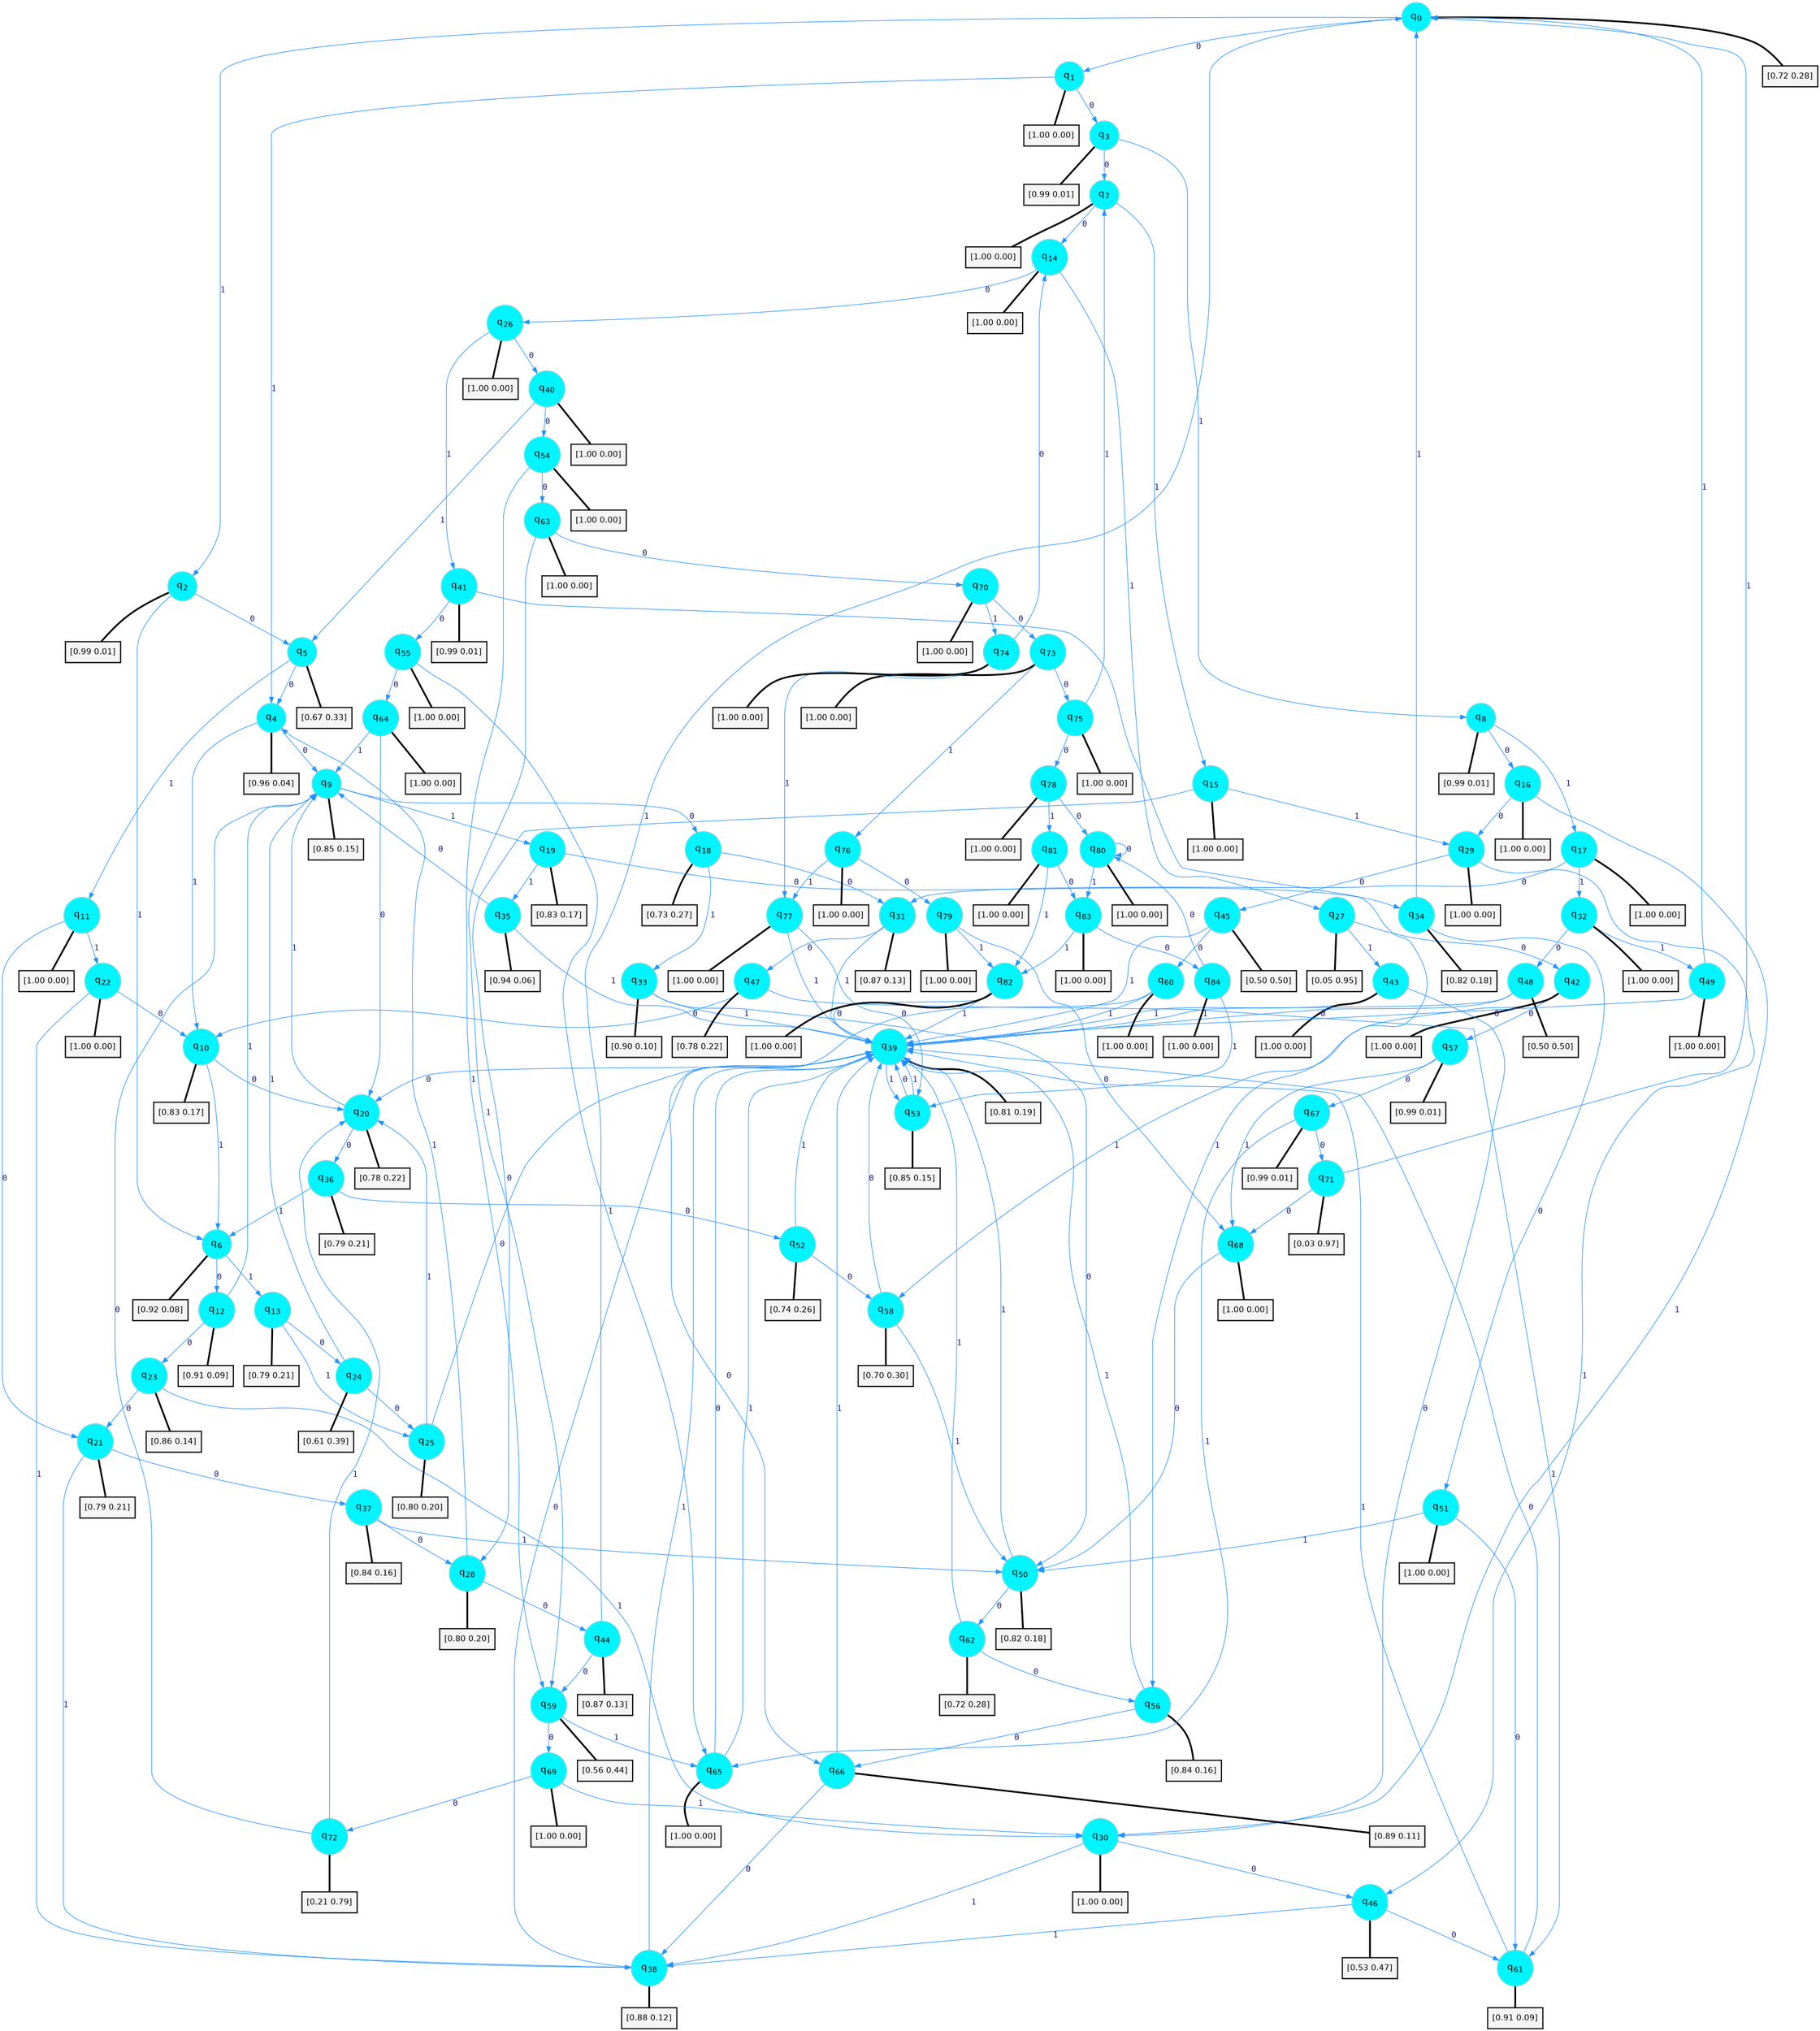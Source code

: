 digraph G {
graph [
bgcolor=transparent, dpi=300, rankdir=TD, size="40,25"];
node [
color=gray, fillcolor=turquoise1, fontcolor=black, fontname=Helvetica, fontsize=16, fontweight=bold, shape=circle, style=filled];
edge [
arrowsize=1, color=dodgerblue1, fontcolor=midnightblue, fontname=courier, fontweight=bold, penwidth=1, style=solid, weight=20];
0[label=<q<SUB>0</SUB>>];
1[label=<q<SUB>1</SUB>>];
2[label=<q<SUB>2</SUB>>];
3[label=<q<SUB>3</SUB>>];
4[label=<q<SUB>4</SUB>>];
5[label=<q<SUB>5</SUB>>];
6[label=<q<SUB>6</SUB>>];
7[label=<q<SUB>7</SUB>>];
8[label=<q<SUB>8</SUB>>];
9[label=<q<SUB>9</SUB>>];
10[label=<q<SUB>10</SUB>>];
11[label=<q<SUB>11</SUB>>];
12[label=<q<SUB>12</SUB>>];
13[label=<q<SUB>13</SUB>>];
14[label=<q<SUB>14</SUB>>];
15[label=<q<SUB>15</SUB>>];
16[label=<q<SUB>16</SUB>>];
17[label=<q<SUB>17</SUB>>];
18[label=<q<SUB>18</SUB>>];
19[label=<q<SUB>19</SUB>>];
20[label=<q<SUB>20</SUB>>];
21[label=<q<SUB>21</SUB>>];
22[label=<q<SUB>22</SUB>>];
23[label=<q<SUB>23</SUB>>];
24[label=<q<SUB>24</SUB>>];
25[label=<q<SUB>25</SUB>>];
26[label=<q<SUB>26</SUB>>];
27[label=<q<SUB>27</SUB>>];
28[label=<q<SUB>28</SUB>>];
29[label=<q<SUB>29</SUB>>];
30[label=<q<SUB>30</SUB>>];
31[label=<q<SUB>31</SUB>>];
32[label=<q<SUB>32</SUB>>];
33[label=<q<SUB>33</SUB>>];
34[label=<q<SUB>34</SUB>>];
35[label=<q<SUB>35</SUB>>];
36[label=<q<SUB>36</SUB>>];
37[label=<q<SUB>37</SUB>>];
38[label=<q<SUB>38</SUB>>];
39[label=<q<SUB>39</SUB>>];
40[label=<q<SUB>40</SUB>>];
41[label=<q<SUB>41</SUB>>];
42[label=<q<SUB>42</SUB>>];
43[label=<q<SUB>43</SUB>>];
44[label=<q<SUB>44</SUB>>];
45[label=<q<SUB>45</SUB>>];
46[label=<q<SUB>46</SUB>>];
47[label=<q<SUB>47</SUB>>];
48[label=<q<SUB>48</SUB>>];
49[label=<q<SUB>49</SUB>>];
50[label=<q<SUB>50</SUB>>];
51[label=<q<SUB>51</SUB>>];
52[label=<q<SUB>52</SUB>>];
53[label=<q<SUB>53</SUB>>];
54[label=<q<SUB>54</SUB>>];
55[label=<q<SUB>55</SUB>>];
56[label=<q<SUB>56</SUB>>];
57[label=<q<SUB>57</SUB>>];
58[label=<q<SUB>58</SUB>>];
59[label=<q<SUB>59</SUB>>];
60[label=<q<SUB>60</SUB>>];
61[label=<q<SUB>61</SUB>>];
62[label=<q<SUB>62</SUB>>];
63[label=<q<SUB>63</SUB>>];
64[label=<q<SUB>64</SUB>>];
65[label=<q<SUB>65</SUB>>];
66[label=<q<SUB>66</SUB>>];
67[label=<q<SUB>67</SUB>>];
68[label=<q<SUB>68</SUB>>];
69[label=<q<SUB>69</SUB>>];
70[label=<q<SUB>70</SUB>>];
71[label=<q<SUB>71</SUB>>];
72[label=<q<SUB>72</SUB>>];
73[label=<q<SUB>73</SUB>>];
74[label=<q<SUB>74</SUB>>];
75[label=<q<SUB>75</SUB>>];
76[label=<q<SUB>76</SUB>>];
77[label=<q<SUB>77</SUB>>];
78[label=<q<SUB>78</SUB>>];
79[label=<q<SUB>79</SUB>>];
80[label=<q<SUB>80</SUB>>];
81[label=<q<SUB>81</SUB>>];
82[label=<q<SUB>82</SUB>>];
83[label=<q<SUB>83</SUB>>];
84[label=<q<SUB>84</SUB>>];
85[label="[0.72 0.28]", shape=box,fontcolor=black, fontname=Helvetica, fontsize=14, penwidth=2, fillcolor=whitesmoke,color=black];
86[label="[1.00 0.00]", shape=box,fontcolor=black, fontname=Helvetica, fontsize=14, penwidth=2, fillcolor=whitesmoke,color=black];
87[label="[0.99 0.01]", shape=box,fontcolor=black, fontname=Helvetica, fontsize=14, penwidth=2, fillcolor=whitesmoke,color=black];
88[label="[0.99 0.01]", shape=box,fontcolor=black, fontname=Helvetica, fontsize=14, penwidth=2, fillcolor=whitesmoke,color=black];
89[label="[0.96 0.04]", shape=box,fontcolor=black, fontname=Helvetica, fontsize=14, penwidth=2, fillcolor=whitesmoke,color=black];
90[label="[0.67 0.33]", shape=box,fontcolor=black, fontname=Helvetica, fontsize=14, penwidth=2, fillcolor=whitesmoke,color=black];
91[label="[0.92 0.08]", shape=box,fontcolor=black, fontname=Helvetica, fontsize=14, penwidth=2, fillcolor=whitesmoke,color=black];
92[label="[1.00 0.00]", shape=box,fontcolor=black, fontname=Helvetica, fontsize=14, penwidth=2, fillcolor=whitesmoke,color=black];
93[label="[0.99 0.01]", shape=box,fontcolor=black, fontname=Helvetica, fontsize=14, penwidth=2, fillcolor=whitesmoke,color=black];
94[label="[0.85 0.15]", shape=box,fontcolor=black, fontname=Helvetica, fontsize=14, penwidth=2, fillcolor=whitesmoke,color=black];
95[label="[0.83 0.17]", shape=box,fontcolor=black, fontname=Helvetica, fontsize=14, penwidth=2, fillcolor=whitesmoke,color=black];
96[label="[1.00 0.00]", shape=box,fontcolor=black, fontname=Helvetica, fontsize=14, penwidth=2, fillcolor=whitesmoke,color=black];
97[label="[0.91 0.09]", shape=box,fontcolor=black, fontname=Helvetica, fontsize=14, penwidth=2, fillcolor=whitesmoke,color=black];
98[label="[0.79 0.21]", shape=box,fontcolor=black, fontname=Helvetica, fontsize=14, penwidth=2, fillcolor=whitesmoke,color=black];
99[label="[1.00 0.00]", shape=box,fontcolor=black, fontname=Helvetica, fontsize=14, penwidth=2, fillcolor=whitesmoke,color=black];
100[label="[1.00 0.00]", shape=box,fontcolor=black, fontname=Helvetica, fontsize=14, penwidth=2, fillcolor=whitesmoke,color=black];
101[label="[1.00 0.00]", shape=box,fontcolor=black, fontname=Helvetica, fontsize=14, penwidth=2, fillcolor=whitesmoke,color=black];
102[label="[1.00 0.00]", shape=box,fontcolor=black, fontname=Helvetica, fontsize=14, penwidth=2, fillcolor=whitesmoke,color=black];
103[label="[0.73 0.27]", shape=box,fontcolor=black, fontname=Helvetica, fontsize=14, penwidth=2, fillcolor=whitesmoke,color=black];
104[label="[0.83 0.17]", shape=box,fontcolor=black, fontname=Helvetica, fontsize=14, penwidth=2, fillcolor=whitesmoke,color=black];
105[label="[0.78 0.22]", shape=box,fontcolor=black, fontname=Helvetica, fontsize=14, penwidth=2, fillcolor=whitesmoke,color=black];
106[label="[0.79 0.21]", shape=box,fontcolor=black, fontname=Helvetica, fontsize=14, penwidth=2, fillcolor=whitesmoke,color=black];
107[label="[1.00 0.00]", shape=box,fontcolor=black, fontname=Helvetica, fontsize=14, penwidth=2, fillcolor=whitesmoke,color=black];
108[label="[0.86 0.14]", shape=box,fontcolor=black, fontname=Helvetica, fontsize=14, penwidth=2, fillcolor=whitesmoke,color=black];
109[label="[0.61 0.39]", shape=box,fontcolor=black, fontname=Helvetica, fontsize=14, penwidth=2, fillcolor=whitesmoke,color=black];
110[label="[0.80 0.20]", shape=box,fontcolor=black, fontname=Helvetica, fontsize=14, penwidth=2, fillcolor=whitesmoke,color=black];
111[label="[1.00 0.00]", shape=box,fontcolor=black, fontname=Helvetica, fontsize=14, penwidth=2, fillcolor=whitesmoke,color=black];
112[label="[0.05 0.95]", shape=box,fontcolor=black, fontname=Helvetica, fontsize=14, penwidth=2, fillcolor=whitesmoke,color=black];
113[label="[0.80 0.20]", shape=box,fontcolor=black, fontname=Helvetica, fontsize=14, penwidth=2, fillcolor=whitesmoke,color=black];
114[label="[1.00 0.00]", shape=box,fontcolor=black, fontname=Helvetica, fontsize=14, penwidth=2, fillcolor=whitesmoke,color=black];
115[label="[1.00 0.00]", shape=box,fontcolor=black, fontname=Helvetica, fontsize=14, penwidth=2, fillcolor=whitesmoke,color=black];
116[label="[0.87 0.13]", shape=box,fontcolor=black, fontname=Helvetica, fontsize=14, penwidth=2, fillcolor=whitesmoke,color=black];
117[label="[1.00 0.00]", shape=box,fontcolor=black, fontname=Helvetica, fontsize=14, penwidth=2, fillcolor=whitesmoke,color=black];
118[label="[0.90 0.10]", shape=box,fontcolor=black, fontname=Helvetica, fontsize=14, penwidth=2, fillcolor=whitesmoke,color=black];
119[label="[0.82 0.18]", shape=box,fontcolor=black, fontname=Helvetica, fontsize=14, penwidth=2, fillcolor=whitesmoke,color=black];
120[label="[0.94 0.06]", shape=box,fontcolor=black, fontname=Helvetica, fontsize=14, penwidth=2, fillcolor=whitesmoke,color=black];
121[label="[0.79 0.21]", shape=box,fontcolor=black, fontname=Helvetica, fontsize=14, penwidth=2, fillcolor=whitesmoke,color=black];
122[label="[0.84 0.16]", shape=box,fontcolor=black, fontname=Helvetica, fontsize=14, penwidth=2, fillcolor=whitesmoke,color=black];
123[label="[0.88 0.12]", shape=box,fontcolor=black, fontname=Helvetica, fontsize=14, penwidth=2, fillcolor=whitesmoke,color=black];
124[label="[0.81 0.19]", shape=box,fontcolor=black, fontname=Helvetica, fontsize=14, penwidth=2, fillcolor=whitesmoke,color=black];
125[label="[1.00 0.00]", shape=box,fontcolor=black, fontname=Helvetica, fontsize=14, penwidth=2, fillcolor=whitesmoke,color=black];
126[label="[0.99 0.01]", shape=box,fontcolor=black, fontname=Helvetica, fontsize=14, penwidth=2, fillcolor=whitesmoke,color=black];
127[label="[1.00 0.00]", shape=box,fontcolor=black, fontname=Helvetica, fontsize=14, penwidth=2, fillcolor=whitesmoke,color=black];
128[label="[1.00 0.00]", shape=box,fontcolor=black, fontname=Helvetica, fontsize=14, penwidth=2, fillcolor=whitesmoke,color=black];
129[label="[0.87 0.13]", shape=box,fontcolor=black, fontname=Helvetica, fontsize=14, penwidth=2, fillcolor=whitesmoke,color=black];
130[label="[0.50 0.50]", shape=box,fontcolor=black, fontname=Helvetica, fontsize=14, penwidth=2, fillcolor=whitesmoke,color=black];
131[label="[0.53 0.47]", shape=box,fontcolor=black, fontname=Helvetica, fontsize=14, penwidth=2, fillcolor=whitesmoke,color=black];
132[label="[0.78 0.22]", shape=box,fontcolor=black, fontname=Helvetica, fontsize=14, penwidth=2, fillcolor=whitesmoke,color=black];
133[label="[0.50 0.50]", shape=box,fontcolor=black, fontname=Helvetica, fontsize=14, penwidth=2, fillcolor=whitesmoke,color=black];
134[label="[1.00 0.00]", shape=box,fontcolor=black, fontname=Helvetica, fontsize=14, penwidth=2, fillcolor=whitesmoke,color=black];
135[label="[0.82 0.18]", shape=box,fontcolor=black, fontname=Helvetica, fontsize=14, penwidth=2, fillcolor=whitesmoke,color=black];
136[label="[1.00 0.00]", shape=box,fontcolor=black, fontname=Helvetica, fontsize=14, penwidth=2, fillcolor=whitesmoke,color=black];
137[label="[0.74 0.26]", shape=box,fontcolor=black, fontname=Helvetica, fontsize=14, penwidth=2, fillcolor=whitesmoke,color=black];
138[label="[0.85 0.15]", shape=box,fontcolor=black, fontname=Helvetica, fontsize=14, penwidth=2, fillcolor=whitesmoke,color=black];
139[label="[1.00 0.00]", shape=box,fontcolor=black, fontname=Helvetica, fontsize=14, penwidth=2, fillcolor=whitesmoke,color=black];
140[label="[1.00 0.00]", shape=box,fontcolor=black, fontname=Helvetica, fontsize=14, penwidth=2, fillcolor=whitesmoke,color=black];
141[label="[0.84 0.16]", shape=box,fontcolor=black, fontname=Helvetica, fontsize=14, penwidth=2, fillcolor=whitesmoke,color=black];
142[label="[0.99 0.01]", shape=box,fontcolor=black, fontname=Helvetica, fontsize=14, penwidth=2, fillcolor=whitesmoke,color=black];
143[label="[0.70 0.30]", shape=box,fontcolor=black, fontname=Helvetica, fontsize=14, penwidth=2, fillcolor=whitesmoke,color=black];
144[label="[0.56 0.44]", shape=box,fontcolor=black, fontname=Helvetica, fontsize=14, penwidth=2, fillcolor=whitesmoke,color=black];
145[label="[1.00 0.00]", shape=box,fontcolor=black, fontname=Helvetica, fontsize=14, penwidth=2, fillcolor=whitesmoke,color=black];
146[label="[0.91 0.09]", shape=box,fontcolor=black, fontname=Helvetica, fontsize=14, penwidth=2, fillcolor=whitesmoke,color=black];
147[label="[0.72 0.28]", shape=box,fontcolor=black, fontname=Helvetica, fontsize=14, penwidth=2, fillcolor=whitesmoke,color=black];
148[label="[1.00 0.00]", shape=box,fontcolor=black, fontname=Helvetica, fontsize=14, penwidth=2, fillcolor=whitesmoke,color=black];
149[label="[1.00 0.00]", shape=box,fontcolor=black, fontname=Helvetica, fontsize=14, penwidth=2, fillcolor=whitesmoke,color=black];
150[label="[1.00 0.00]", shape=box,fontcolor=black, fontname=Helvetica, fontsize=14, penwidth=2, fillcolor=whitesmoke,color=black];
151[label="[0.89 0.11]", shape=box,fontcolor=black, fontname=Helvetica, fontsize=14, penwidth=2, fillcolor=whitesmoke,color=black];
152[label="[0.99 0.01]", shape=box,fontcolor=black, fontname=Helvetica, fontsize=14, penwidth=2, fillcolor=whitesmoke,color=black];
153[label="[1.00 0.00]", shape=box,fontcolor=black, fontname=Helvetica, fontsize=14, penwidth=2, fillcolor=whitesmoke,color=black];
154[label="[1.00 0.00]", shape=box,fontcolor=black, fontname=Helvetica, fontsize=14, penwidth=2, fillcolor=whitesmoke,color=black];
155[label="[1.00 0.00]", shape=box,fontcolor=black, fontname=Helvetica, fontsize=14, penwidth=2, fillcolor=whitesmoke,color=black];
156[label="[0.03 0.97]", shape=box,fontcolor=black, fontname=Helvetica, fontsize=14, penwidth=2, fillcolor=whitesmoke,color=black];
157[label="[0.21 0.79]", shape=box,fontcolor=black, fontname=Helvetica, fontsize=14, penwidth=2, fillcolor=whitesmoke,color=black];
158[label="[1.00 0.00]", shape=box,fontcolor=black, fontname=Helvetica, fontsize=14, penwidth=2, fillcolor=whitesmoke,color=black];
159[label="[1.00 0.00]", shape=box,fontcolor=black, fontname=Helvetica, fontsize=14, penwidth=2, fillcolor=whitesmoke,color=black];
160[label="[1.00 0.00]", shape=box,fontcolor=black, fontname=Helvetica, fontsize=14, penwidth=2, fillcolor=whitesmoke,color=black];
161[label="[1.00 0.00]", shape=box,fontcolor=black, fontname=Helvetica, fontsize=14, penwidth=2, fillcolor=whitesmoke,color=black];
162[label="[1.00 0.00]", shape=box,fontcolor=black, fontname=Helvetica, fontsize=14, penwidth=2, fillcolor=whitesmoke,color=black];
163[label="[1.00 0.00]", shape=box,fontcolor=black, fontname=Helvetica, fontsize=14, penwidth=2, fillcolor=whitesmoke,color=black];
164[label="[1.00 0.00]", shape=box,fontcolor=black, fontname=Helvetica, fontsize=14, penwidth=2, fillcolor=whitesmoke,color=black];
165[label="[1.00 0.00]", shape=box,fontcolor=black, fontname=Helvetica, fontsize=14, penwidth=2, fillcolor=whitesmoke,color=black];
166[label="[1.00 0.00]", shape=box,fontcolor=black, fontname=Helvetica, fontsize=14, penwidth=2, fillcolor=whitesmoke,color=black];
167[label="[1.00 0.00]", shape=box,fontcolor=black, fontname=Helvetica, fontsize=14, penwidth=2, fillcolor=whitesmoke,color=black];
168[label="[1.00 0.00]", shape=box,fontcolor=black, fontname=Helvetica, fontsize=14, penwidth=2, fillcolor=whitesmoke,color=black];
169[label="[1.00 0.00]", shape=box,fontcolor=black, fontname=Helvetica, fontsize=14, penwidth=2, fillcolor=whitesmoke,color=black];
0->1 [label=0];
0->2 [label=1];
0->85 [arrowhead=none, penwidth=3,color=black];
1->3 [label=0];
1->4 [label=1];
1->86 [arrowhead=none, penwidth=3,color=black];
2->5 [label=0];
2->6 [label=1];
2->87 [arrowhead=none, penwidth=3,color=black];
3->7 [label=0];
3->8 [label=1];
3->88 [arrowhead=none, penwidth=3,color=black];
4->9 [label=0];
4->10 [label=1];
4->89 [arrowhead=none, penwidth=3,color=black];
5->4 [label=0];
5->11 [label=1];
5->90 [arrowhead=none, penwidth=3,color=black];
6->12 [label=0];
6->13 [label=1];
6->91 [arrowhead=none, penwidth=3,color=black];
7->14 [label=0];
7->15 [label=1];
7->92 [arrowhead=none, penwidth=3,color=black];
8->16 [label=0];
8->17 [label=1];
8->93 [arrowhead=none, penwidth=3,color=black];
9->18 [label=0];
9->19 [label=1];
9->94 [arrowhead=none, penwidth=3,color=black];
10->20 [label=0];
10->6 [label=1];
10->95 [arrowhead=none, penwidth=3,color=black];
11->21 [label=0];
11->22 [label=1];
11->96 [arrowhead=none, penwidth=3,color=black];
12->23 [label=0];
12->9 [label=1];
12->97 [arrowhead=none, penwidth=3,color=black];
13->24 [label=0];
13->25 [label=1];
13->98 [arrowhead=none, penwidth=3,color=black];
14->26 [label=0];
14->27 [label=1];
14->99 [arrowhead=none, penwidth=3,color=black];
15->28 [label=0];
15->29 [label=1];
15->100 [arrowhead=none, penwidth=3,color=black];
16->29 [label=0];
16->30 [label=1];
16->101 [arrowhead=none, penwidth=3,color=black];
17->31 [label=0];
17->32 [label=1];
17->102 [arrowhead=none, penwidth=3,color=black];
18->31 [label=0];
18->33 [label=1];
18->103 [arrowhead=none, penwidth=3,color=black];
19->34 [label=0];
19->35 [label=1];
19->104 [arrowhead=none, penwidth=3,color=black];
20->36 [label=0];
20->9 [label=1];
20->105 [arrowhead=none, penwidth=3,color=black];
21->37 [label=0];
21->38 [label=1];
21->106 [arrowhead=none, penwidth=3,color=black];
22->10 [label=0];
22->38 [label=1];
22->107 [arrowhead=none, penwidth=3,color=black];
23->21 [label=0];
23->30 [label=1];
23->108 [arrowhead=none, penwidth=3,color=black];
24->25 [label=0];
24->9 [label=1];
24->109 [arrowhead=none, penwidth=3,color=black];
25->39 [label=0];
25->20 [label=1];
25->110 [arrowhead=none, penwidth=3,color=black];
26->40 [label=0];
26->41 [label=1];
26->111 [arrowhead=none, penwidth=3,color=black];
27->42 [label=0];
27->43 [label=1];
27->112 [arrowhead=none, penwidth=3,color=black];
28->44 [label=0];
28->4 [label=1];
28->113 [arrowhead=none, penwidth=3,color=black];
29->45 [label=0];
29->46 [label=1];
29->114 [arrowhead=none, penwidth=3,color=black];
30->46 [label=0];
30->38 [label=1];
30->115 [arrowhead=none, penwidth=3,color=black];
31->47 [label=0];
31->39 [label=1];
31->116 [arrowhead=none, penwidth=3,color=black];
32->48 [label=0];
32->49 [label=1];
32->117 [arrowhead=none, penwidth=3,color=black];
33->50 [label=0];
33->39 [label=1];
33->118 [arrowhead=none, penwidth=3,color=black];
34->51 [label=0];
34->0 [label=1];
34->119 [arrowhead=none, penwidth=3,color=black];
35->9 [label=0];
35->39 [label=1];
35->120 [arrowhead=none, penwidth=3,color=black];
36->52 [label=0];
36->6 [label=1];
36->121 [arrowhead=none, penwidth=3,color=black];
37->28 [label=0];
37->50 [label=1];
37->122 [arrowhead=none, penwidth=3,color=black];
38->39 [label=0];
38->39 [label=1];
38->123 [arrowhead=none, penwidth=3,color=black];
39->20 [label=0];
39->53 [label=1];
39->124 [arrowhead=none, penwidth=3,color=black];
40->54 [label=0];
40->5 [label=1];
40->125 [arrowhead=none, penwidth=3,color=black];
41->55 [label=0];
41->56 [label=1];
41->126 [arrowhead=none, penwidth=3,color=black];
42->57 [label=0];
42->58 [label=1];
42->127 [arrowhead=none, penwidth=3,color=black];
43->30 [label=0];
43->39 [label=1];
43->128 [arrowhead=none, penwidth=3,color=black];
44->59 [label=0];
44->0 [label=1];
44->129 [arrowhead=none, penwidth=3,color=black];
45->60 [label=0];
45->39 [label=1];
45->130 [arrowhead=none, penwidth=3,color=black];
46->61 [label=0];
46->38 [label=1];
46->131 [arrowhead=none, penwidth=3,color=black];
47->10 [label=0];
47->61 [label=1];
47->132 [arrowhead=none, penwidth=3,color=black];
48->39 [label=0];
48->39 [label=1];
48->133 [arrowhead=none, penwidth=3,color=black];
49->39 [label=0];
49->0 [label=1];
49->134 [arrowhead=none, penwidth=3,color=black];
50->62 [label=0];
50->39 [label=1];
50->135 [arrowhead=none, penwidth=3,color=black];
51->61 [label=0];
51->50 [label=1];
51->136 [arrowhead=none, penwidth=3,color=black];
52->58 [label=0];
52->39 [label=1];
52->137 [arrowhead=none, penwidth=3,color=black];
53->39 [label=0];
53->39 [label=1];
53->138 [arrowhead=none, penwidth=3,color=black];
54->63 [label=0];
54->59 [label=1];
54->139 [arrowhead=none, penwidth=3,color=black];
55->64 [label=0];
55->65 [label=1];
55->140 [arrowhead=none, penwidth=3,color=black];
56->66 [label=0];
56->39 [label=1];
56->141 [arrowhead=none, penwidth=3,color=black];
57->67 [label=0];
57->68 [label=1];
57->142 [arrowhead=none, penwidth=3,color=black];
58->39 [label=0];
58->50 [label=1];
58->143 [arrowhead=none, penwidth=3,color=black];
59->69 [label=0];
59->65 [label=1];
59->144 [arrowhead=none, penwidth=3,color=black];
60->66 [label=0];
60->39 [label=1];
60->145 [arrowhead=none, penwidth=3,color=black];
61->39 [label=0];
61->39 [label=1];
61->146 [arrowhead=none, penwidth=3,color=black];
62->56 [label=0];
62->39 [label=1];
62->147 [arrowhead=none, penwidth=3,color=black];
63->70 [label=0];
63->59 [label=1];
63->148 [arrowhead=none, penwidth=3,color=black];
64->20 [label=0];
64->9 [label=1];
64->149 [arrowhead=none, penwidth=3,color=black];
65->39 [label=0];
65->39 [label=1];
65->150 [arrowhead=none, penwidth=3,color=black];
66->38 [label=0];
66->39 [label=1];
66->151 [arrowhead=none, penwidth=3,color=black];
67->71 [label=0];
67->65 [label=1];
67->152 [arrowhead=none, penwidth=3,color=black];
68->50 [label=0];
68->153 [arrowhead=none, penwidth=3,color=black];
69->72 [label=0];
69->30 [label=1];
69->154 [arrowhead=none, penwidth=3,color=black];
70->73 [label=0];
70->74 [label=1];
70->155 [arrowhead=none, penwidth=3,color=black];
71->68 [label=0];
71->0 [label=1];
71->156 [arrowhead=none, penwidth=3,color=black];
72->9 [label=0];
72->20 [label=1];
72->157 [arrowhead=none, penwidth=3,color=black];
73->75 [label=0];
73->76 [label=1];
73->158 [arrowhead=none, penwidth=3,color=black];
74->14 [label=0];
74->77 [label=1];
74->159 [arrowhead=none, penwidth=3,color=black];
75->78 [label=0];
75->7 [label=1];
75->160 [arrowhead=none, penwidth=3,color=black];
76->79 [label=0];
76->77 [label=1];
76->161 [arrowhead=none, penwidth=3,color=black];
77->53 [label=0];
77->39 [label=1];
77->162 [arrowhead=none, penwidth=3,color=black];
78->80 [label=0];
78->81 [label=1];
78->163 [arrowhead=none, penwidth=3,color=black];
79->68 [label=0];
79->82 [label=1];
79->164 [arrowhead=none, penwidth=3,color=black];
80->80 [label=0];
80->83 [label=1];
80->165 [arrowhead=none, penwidth=3,color=black];
81->83 [label=0];
81->82 [label=1];
81->166 [arrowhead=none, penwidth=3,color=black];
82->39 [label=0];
82->39 [label=1];
82->167 [arrowhead=none, penwidth=3,color=black];
83->84 [label=0];
83->82 [label=1];
83->168 [arrowhead=none, penwidth=3,color=black];
84->80 [label=0];
84->53 [label=1];
84->169 [arrowhead=none, penwidth=3,color=black];
}
